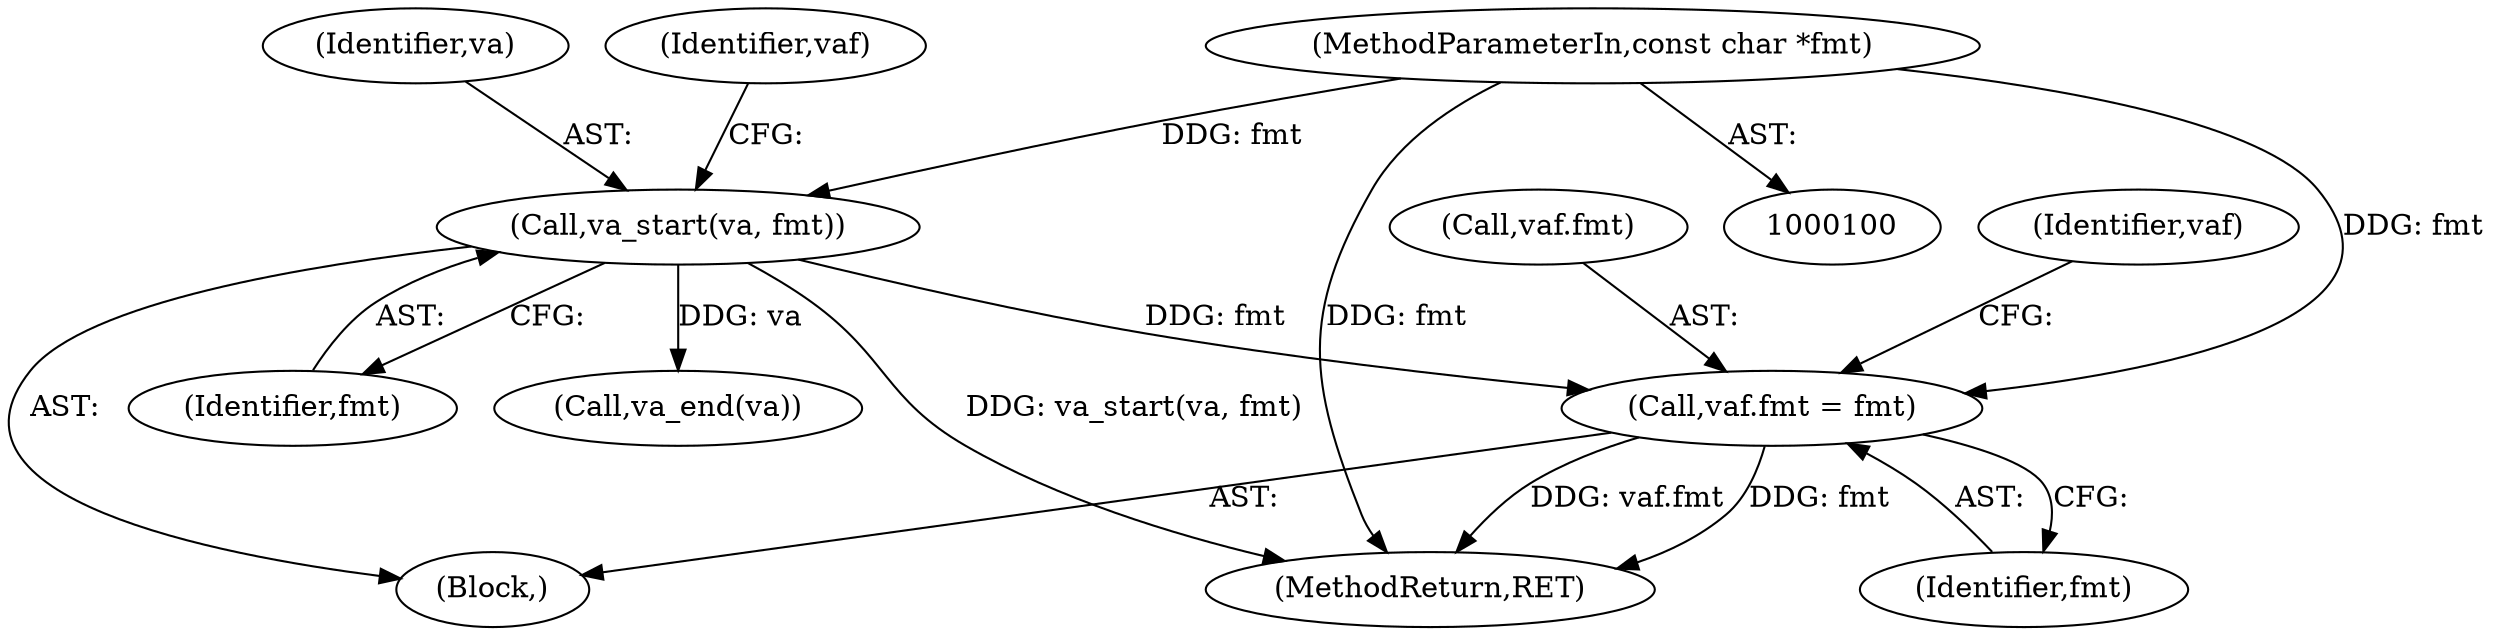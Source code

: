 digraph "0_linux_c09581a52765a85f19fc35340127396d5e3379cc_0@pointer" {
"1000112" [label="(Call,vaf.fmt = fmt)"];
"1000109" [label="(Call,va_start(va, fmt))"];
"1000105" [label="(MethodParameterIn,const char *fmt)"];
"1000109" [label="(Call,va_start(va, fmt))"];
"1000106" [label="(Block,)"];
"1000105" [label="(MethodParameterIn,const char *fmt)"];
"1000110" [label="(Identifier,va)"];
"1000112" [label="(Call,vaf.fmt = fmt)"];
"1000111" [label="(Identifier,fmt)"];
"1000113" [label="(Call,vaf.fmt)"];
"1000119" [label="(Identifier,vaf)"];
"1000161" [label="(Call,va_end(va))"];
"1000163" [label="(MethodReturn,RET)"];
"1000116" [label="(Identifier,fmt)"];
"1000114" [label="(Identifier,vaf)"];
"1000112" -> "1000106"  [label="AST: "];
"1000112" -> "1000116"  [label="CFG: "];
"1000113" -> "1000112"  [label="AST: "];
"1000116" -> "1000112"  [label="AST: "];
"1000119" -> "1000112"  [label="CFG: "];
"1000112" -> "1000163"  [label="DDG: vaf.fmt"];
"1000112" -> "1000163"  [label="DDG: fmt"];
"1000109" -> "1000112"  [label="DDG: fmt"];
"1000105" -> "1000112"  [label="DDG: fmt"];
"1000109" -> "1000106"  [label="AST: "];
"1000109" -> "1000111"  [label="CFG: "];
"1000110" -> "1000109"  [label="AST: "];
"1000111" -> "1000109"  [label="AST: "];
"1000114" -> "1000109"  [label="CFG: "];
"1000109" -> "1000163"  [label="DDG: va_start(va, fmt)"];
"1000105" -> "1000109"  [label="DDG: fmt"];
"1000109" -> "1000161"  [label="DDG: va"];
"1000105" -> "1000100"  [label="AST: "];
"1000105" -> "1000163"  [label="DDG: fmt"];
}
